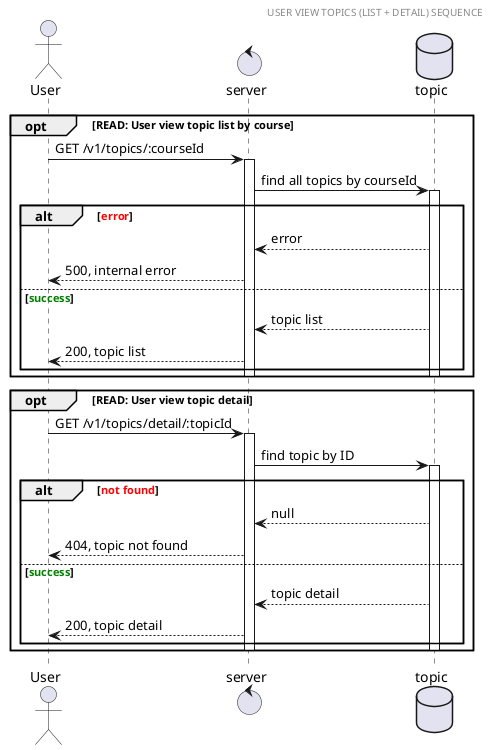 @startuml User topic sequence

header USER VIEW TOPICS (LIST + DETAIL) SEQUENCE
actor User
control server
database topic

opt READ: User view topic list by course
  User -> server: GET /v1/topics/:courseId
  activate server
  server -> topic: find all topics by courseId
  activate topic
  alt <font color=red>error</font>
    topic --> server: error
    server --> User: 500, internal error
  else <font color=green>success</font>
    topic --> server: topic list
    server --> User: 200, topic list
  end
  deactivate topic
  deactivate server
end

opt READ: User view topic detail
  User -> server: GET /v1/topics/detail/:topicId
  activate server
  server -> topic: find topic by ID
  activate topic
  alt <font color=red>not found</font>
    topic --> server: null
    server --> User: 404, topic not found
  else <font color=green>success</font>
    topic --> server: topic detail
    server --> User: 200, topic detail
  end
  deactivate topic
  deactivate server
end

@enduml
